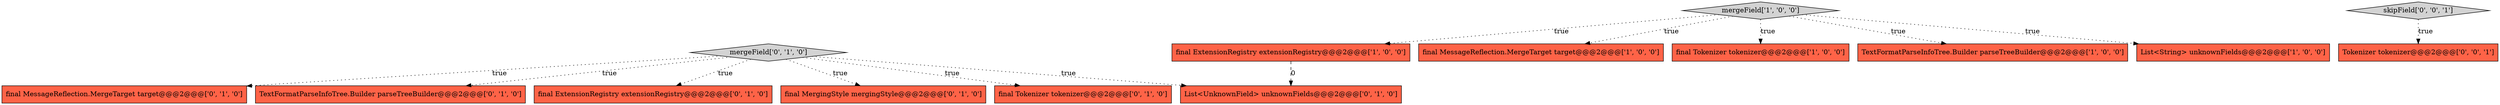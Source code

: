 digraph {
11 [style = filled, label = "final ExtensionRegistry extensionRegistry@@@2@@@['0', '1', '0']", fillcolor = tomato, shape = box image = "AAA0AAABBB2BBB"];
9 [style = filled, label = "final MessageReflection.MergeTarget target@@@2@@@['0', '1', '0']", fillcolor = tomato, shape = box image = "AAA0AAABBB2BBB"];
5 [style = filled, label = "final ExtensionRegistry extensionRegistry@@@2@@@['1', '0', '0']", fillcolor = tomato, shape = box image = "AAA1AAABBB1BBB"];
7 [style = filled, label = "TextFormatParseInfoTree.Builder parseTreeBuilder@@@2@@@['0', '1', '0']", fillcolor = tomato, shape = box image = "AAA0AAABBB2BBB"];
4 [style = filled, label = "final MessageReflection.MergeTarget target@@@2@@@['1', '0', '0']", fillcolor = tomato, shape = box image = "AAA0AAABBB1BBB"];
0 [style = filled, label = "final Tokenizer tokenizer@@@2@@@['1', '0', '0']", fillcolor = tomato, shape = box image = "AAA0AAABBB1BBB"];
14 [style = filled, label = "skipField['0', '0', '1']", fillcolor = lightgray, shape = diamond image = "AAA0AAABBB3BBB"];
3 [style = filled, label = "TextFormatParseInfoTree.Builder parseTreeBuilder@@@2@@@['1', '0', '0']", fillcolor = tomato, shape = box image = "AAA0AAABBB1BBB"];
12 [style = filled, label = "List<UnknownField> unknownFields@@@2@@@['0', '1', '0']", fillcolor = tomato, shape = box image = "AAA1AAABBB2BBB"];
1 [style = filled, label = "mergeField['1', '0', '0']", fillcolor = lightgray, shape = diamond image = "AAA0AAABBB1BBB"];
2 [style = filled, label = "List<String> unknownFields@@@2@@@['1', '0', '0']", fillcolor = tomato, shape = box image = "AAA0AAABBB1BBB"];
8 [style = filled, label = "final MergingStyle mergingStyle@@@2@@@['0', '1', '0']", fillcolor = tomato, shape = box image = "AAA0AAABBB2BBB"];
10 [style = filled, label = "final Tokenizer tokenizer@@@2@@@['0', '1', '0']", fillcolor = tomato, shape = box image = "AAA0AAABBB2BBB"];
13 [style = filled, label = "Tokenizer tokenizer@@@2@@@['0', '0', '1']", fillcolor = tomato, shape = box image = "AAA0AAABBB3BBB"];
6 [style = filled, label = "mergeField['0', '1', '0']", fillcolor = lightgray, shape = diamond image = "AAA0AAABBB2BBB"];
6->10 [style = dotted, label="true"];
5->12 [style = dashed, label="0"];
1->0 [style = dotted, label="true"];
1->4 [style = dotted, label="true"];
6->11 [style = dotted, label="true"];
6->12 [style = dotted, label="true"];
1->2 [style = dotted, label="true"];
6->9 [style = dotted, label="true"];
6->8 [style = dotted, label="true"];
1->5 [style = dotted, label="true"];
14->13 [style = dotted, label="true"];
1->3 [style = dotted, label="true"];
6->7 [style = dotted, label="true"];
}
